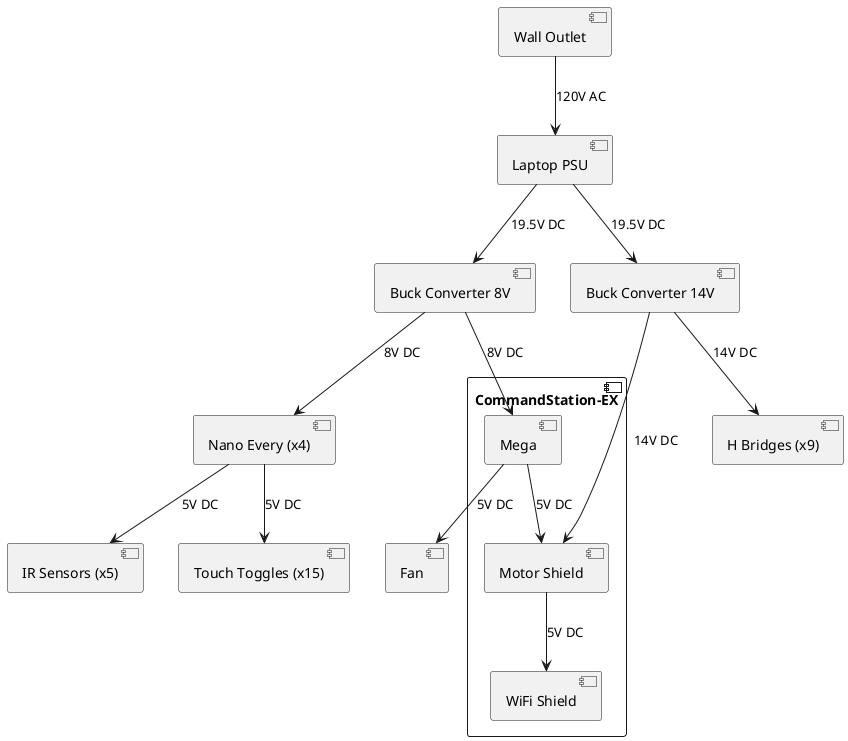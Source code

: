 @startuml Power Distribution

component [Wall Outlet] as wall
component [Laptop PSU] as psu
component [Buck Converter 8V] as buck8
component [Buck Converter 14V] as buck14
component "CommandStation-EX" {
    component [Mega] as mega
    component [Motor Shield] as motor
    component [WiFi Shield] as wifi
}
component [Nano Every (x4)] as nano
component [IR Sensors (x5)] as ir
component [H Bridges (x9)] as h_bridges
component [Touch Toggles (x15)] as touch
component [Fan] as fan

wall --> psu : 120V AC
psu --> buck8 : 19.5V DC
psu --> buck14 : 19.5V DC

buck14 --> h_bridges : 14V DC
buck14 ---> motor : 14V DC

buck8 --> mega : 8V DC
buck8 --> nano : 8V DC

mega --> motor : 5V DC
motor --> wifi : 5V DC
mega --> fan : 5V DC

nano --> ir : 5V DC
nano --> touch : 5V DC

@enduml